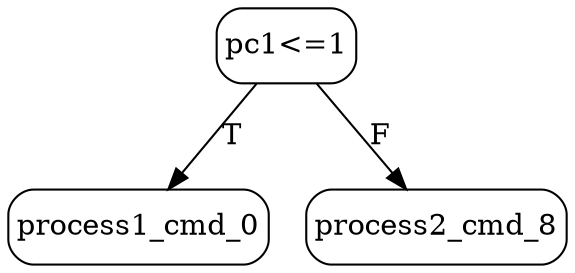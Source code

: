 // decision tree
digraph {
	1 [label=process1_cmd_0 margin="0.05,0.05" shape=box style=rounded]
	2 [label=process2_cmd_8 margin="0.05,0.05" shape=box style=rounded]
	0 [label="pc1<=1" margin="0.05,0.05" shape=box style=rounded]
	0 -> 1 [label=T]
	0 -> 2 [label=F]
}
